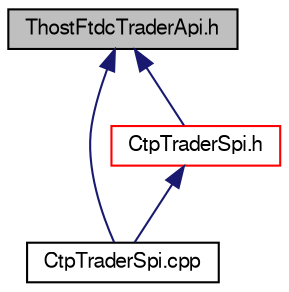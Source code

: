 digraph "ThostFtdcTraderApi.h"
{
  bgcolor="transparent";
  edge [fontname="FreeSans",fontsize="10",labelfontname="FreeSans",labelfontsize="10"];
  node [fontname="FreeSans",fontsize="10",shape=record];
  Node1 [label="ThostFtdcTraderApi.h",height=0.2,width=0.4,color="black", fillcolor="grey75", style="filled" fontcolor="black"];
  Node1 -> Node2 [dir="back",color="midnightblue",fontsize="10",style="solid",fontname="FreeSans"];
  Node2 [label="CtpTraderSpi.cpp",height=0.2,width=0.4,color="black",URL="$dc/d76/CtpTraderSpi_8cpp.html"];
  Node1 -> Node3 [dir="back",color="midnightblue",fontsize="10",style="solid",fontname="FreeSans"];
  Node3 [label="CtpTraderSpi.h",height=0.2,width=0.4,color="red",URL="$d1/d52/CtpTraderSpi_8h.html"];
  Node3 -> Node2 [dir="back",color="midnightblue",fontsize="10",style="solid",fontname="FreeSans"];
}
